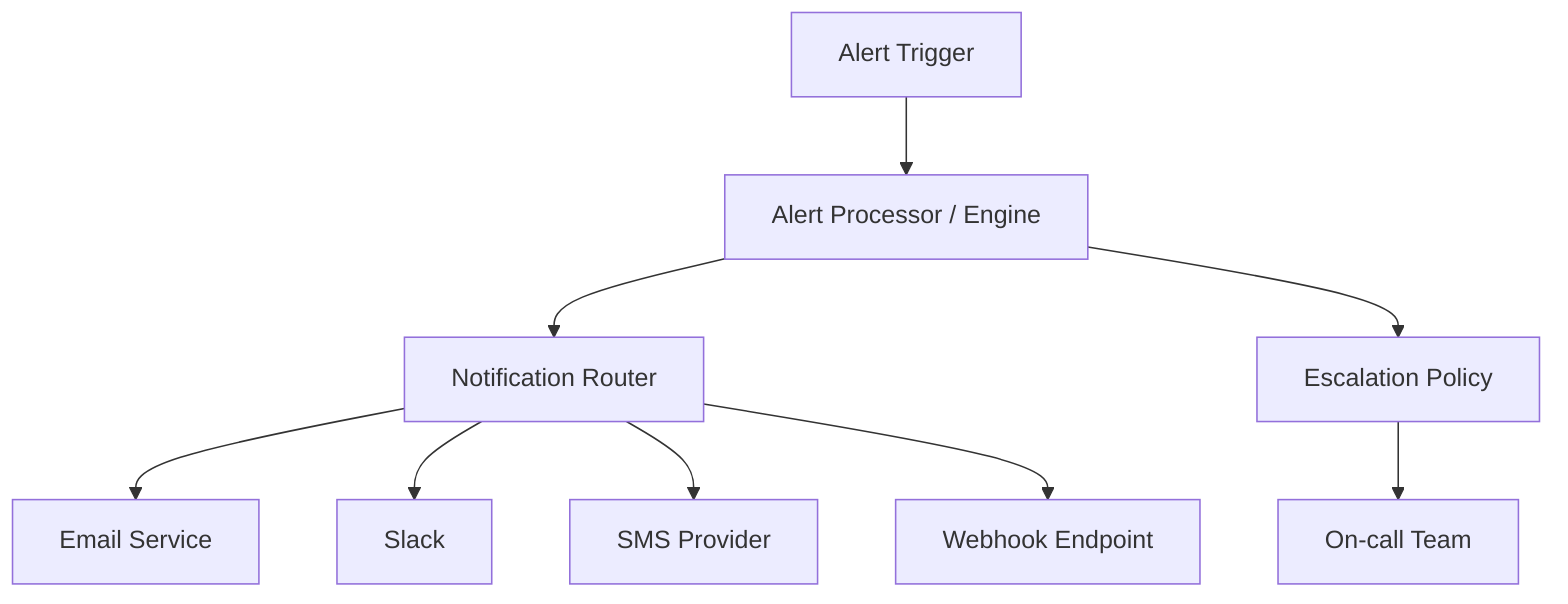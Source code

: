 graph TD
    Trigger[Alert Trigger]
    Processor[Alert Processor / Engine]
    Router[Notification Router]
    Email[Email Service]
    Slack[Slack]
    SMS[SMS Provider]
    Webhook[Webhook Endpoint]
    Escalation[Escalation Policy]
    Ops[On-call Team]

    Trigger --> Processor
    Processor --> Router
    Router --> Email
    Router --> Slack
    Router --> SMS
    Router --> Webhook
    Processor --> Escalation
    Escalation --> Ops